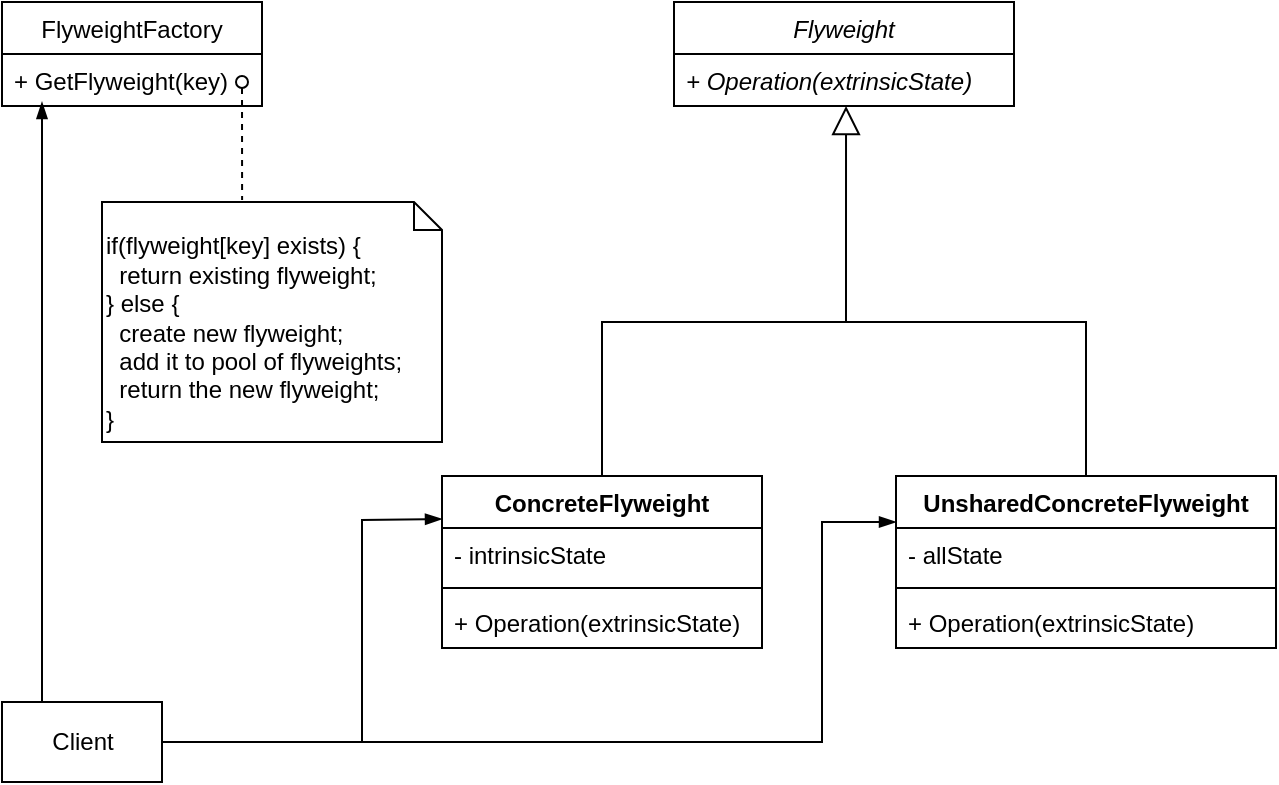 <mxfile version="12.0.0" type="device" pages="1"><diagram id="FfEfzOPiLPrCD-2izosH" name="Page-1"><mxGraphModel dx="1347" dy="725" grid="1" gridSize="10" guides="1" tooltips="1" connect="1" arrows="1" fold="1" page="1" pageScale="1" pageWidth="1654" pageHeight="1169" math="0" shadow="0"><root><mxCell id="0"/><mxCell id="1" parent="0"/><mxCell id="0hK5vW5Oc93hpIxDKzZt-26" value="" style="endArrow=none;dashed=1;endFill=0;endSize=12;html=1;startArrow=oval;startFill=0;entryX=0.665;entryY=-0.008;entryDx=0;entryDy=0;entryPerimeter=0;" edge="1" parent="1"><mxGeometry width="160" relative="1" as="geometry"><mxPoint x="300" y="120" as="sourcePoint"/><mxPoint x="300.05" y="178.976" as="targetPoint"/></mxGeometry></mxCell><mxCell id="0hK5vW5Oc93hpIxDKzZt-27" value="&lt;br&gt;if(flyweight[key] exists) {&lt;br&gt;&amp;nbsp; return existing flyweight;&lt;br&gt;} else {&lt;br&gt;&amp;nbsp; create new flyweight;&lt;br&gt;&amp;nbsp; add it to pool of flyweights;&lt;br&gt;&amp;nbsp; return the new flyweight;&lt;br&gt;}" style="shape=note;whiteSpace=wrap;html=1;size=14;verticalAlign=top;align=left;spacingTop=-6;" vertex="1" parent="1"><mxGeometry x="230" y="180" width="170" height="120" as="geometry"/></mxCell><mxCell id="0hK5vW5Oc93hpIxDKzZt-28" value="FlyweightFactory" style="swimlane;fontStyle=0;childLayout=stackLayout;horizontal=1;startSize=26;fillColor=none;horizontalStack=0;resizeParent=1;resizeParentMax=0;resizeLast=0;collapsible=1;marginBottom=0;" vertex="1" parent="1"><mxGeometry x="180" y="80" width="130" height="52" as="geometry"/></mxCell><mxCell id="0hK5vW5Oc93hpIxDKzZt-29" value="+ GetFlyweight(key)" style="text;strokeColor=none;fillColor=none;align=left;verticalAlign=top;spacingLeft=4;spacingRight=4;overflow=hidden;rotatable=0;points=[[0,0.5],[1,0.5]];portConstraint=eastwest;" vertex="1" parent="0hK5vW5Oc93hpIxDKzZt-28"><mxGeometry y="26" width="130" height="26" as="geometry"/></mxCell><mxCell id="0hK5vW5Oc93hpIxDKzZt-32" value="Flyweight" style="swimlane;fontStyle=2;childLayout=stackLayout;horizontal=1;startSize=26;fillColor=none;horizontalStack=0;resizeParent=1;resizeParentMax=0;resizeLast=0;collapsible=1;marginBottom=0;" vertex="1" parent="1"><mxGeometry x="516" y="80" width="170" height="52" as="geometry"/></mxCell><mxCell id="0hK5vW5Oc93hpIxDKzZt-33" value="+ Operation(extrinsicState)" style="text;strokeColor=none;fillColor=none;align=left;verticalAlign=top;spacingLeft=4;spacingRight=4;overflow=hidden;rotatable=0;points=[[0,0.5],[1,0.5]];portConstraint=eastwest;fontStyle=2" vertex="1" parent="0hK5vW5Oc93hpIxDKzZt-32"><mxGeometry y="26" width="170" height="26" as="geometry"/></mxCell><mxCell id="0hK5vW5Oc93hpIxDKzZt-40" value="ConcreteFlyweight" style="swimlane;fontStyle=1;align=center;verticalAlign=top;childLayout=stackLayout;horizontal=1;startSize=26;horizontalStack=0;resizeParent=1;resizeParentMax=0;resizeLast=0;collapsible=1;marginBottom=0;" vertex="1" parent="1"><mxGeometry x="400" y="317" width="160" height="86" as="geometry"/></mxCell><mxCell id="0hK5vW5Oc93hpIxDKzZt-41" value="- intrinsicState" style="text;strokeColor=none;fillColor=none;align=left;verticalAlign=top;spacingLeft=4;spacingRight=4;overflow=hidden;rotatable=0;points=[[0,0.5],[1,0.5]];portConstraint=eastwest;" vertex="1" parent="0hK5vW5Oc93hpIxDKzZt-40"><mxGeometry y="26" width="160" height="26" as="geometry"/></mxCell><mxCell id="0hK5vW5Oc93hpIxDKzZt-42" value="" style="line;strokeWidth=1;fillColor=none;align=left;verticalAlign=middle;spacingTop=-1;spacingLeft=3;spacingRight=3;rotatable=0;labelPosition=right;points=[];portConstraint=eastwest;" vertex="1" parent="0hK5vW5Oc93hpIxDKzZt-40"><mxGeometry y="52" width="160" height="8" as="geometry"/></mxCell><mxCell id="0hK5vW5Oc93hpIxDKzZt-43" value="+ Operation(extrinsicState)" style="text;strokeColor=none;fillColor=none;align=left;verticalAlign=top;spacingLeft=4;spacingRight=4;overflow=hidden;rotatable=0;points=[[0,0.5],[1,0.5]];portConstraint=eastwest;" vertex="1" parent="0hK5vW5Oc93hpIxDKzZt-40"><mxGeometry y="60" width="160" height="26" as="geometry"/></mxCell><mxCell id="0hK5vW5Oc93hpIxDKzZt-49" style="edgeStyle=orthogonalEdgeStyle;rounded=0;orthogonalLoop=1;jettySize=auto;html=1;exitX=0.5;exitY=0;exitDx=0;exitDy=0;startArrow=none;startFill=0;endArrow=none;endFill=0;" edge="1" parent="1" source="0hK5vW5Oc93hpIxDKzZt-44"><mxGeometry relative="1" as="geometry"><mxPoint x="600" y="240" as="targetPoint"/><Array as="points"><mxPoint x="722" y="240"/></Array></mxGeometry></mxCell><mxCell id="0hK5vW5Oc93hpIxDKzZt-44" value="UnsharedConcreteFlyweight" style="swimlane;fontStyle=1;align=center;verticalAlign=top;childLayout=stackLayout;horizontal=1;startSize=26;horizontalStack=0;resizeParent=1;resizeParentMax=0;resizeLast=0;collapsible=1;marginBottom=0;" vertex="1" parent="1"><mxGeometry x="627" y="317" width="190" height="86" as="geometry"/></mxCell><mxCell id="0hK5vW5Oc93hpIxDKzZt-45" value="- allState" style="text;strokeColor=none;fillColor=none;align=left;verticalAlign=top;spacingLeft=4;spacingRight=4;overflow=hidden;rotatable=0;points=[[0,0.5],[1,0.5]];portConstraint=eastwest;" vertex="1" parent="0hK5vW5Oc93hpIxDKzZt-44"><mxGeometry y="26" width="190" height="26" as="geometry"/></mxCell><mxCell id="0hK5vW5Oc93hpIxDKzZt-46" value="" style="line;strokeWidth=1;fillColor=none;align=left;verticalAlign=middle;spacingTop=-1;spacingLeft=3;spacingRight=3;rotatable=0;labelPosition=right;points=[];portConstraint=eastwest;" vertex="1" parent="0hK5vW5Oc93hpIxDKzZt-44"><mxGeometry y="52" width="190" height="8" as="geometry"/></mxCell><mxCell id="0hK5vW5Oc93hpIxDKzZt-47" value="+ Operation(extrinsicState)" style="text;strokeColor=none;fillColor=none;align=left;verticalAlign=top;spacingLeft=4;spacingRight=4;overflow=hidden;rotatable=0;points=[[0,0.5],[1,0.5]];portConstraint=eastwest;" vertex="1" parent="0hK5vW5Oc93hpIxDKzZt-44"><mxGeometry y="60" width="190" height="26" as="geometry"/></mxCell><mxCell id="0hK5vW5Oc93hpIxDKzZt-48" value="" style="endArrow=block;endFill=0;endSize=12;html=1;entryX=0.506;entryY=1;entryDx=0;entryDy=0;entryPerimeter=0;exitX=0.5;exitY=0;exitDx=0;exitDy=0;rounded=0;" edge="1" parent="1" source="0hK5vW5Oc93hpIxDKzZt-40" target="0hK5vW5Oc93hpIxDKzZt-33"><mxGeometry width="160" relative="1" as="geometry"><mxPoint x="180" y="430" as="sourcePoint"/><mxPoint x="340" y="430" as="targetPoint"/><Array as="points"><mxPoint x="480" y="240"/><mxPoint x="602" y="240"/></Array></mxGeometry></mxCell><mxCell id="0hK5vW5Oc93hpIxDKzZt-51" style="rounded=0;orthogonalLoop=1;jettySize=auto;html=1;exitX=0.25;exitY=0;exitDx=0;exitDy=0;startArrow=none;startFill=0;endArrow=blockThin;endFill=1;" edge="1" parent="1"><mxGeometry relative="1" as="geometry"><mxPoint x="200" y="430" as="sourcePoint"/><mxPoint x="200" y="130" as="targetPoint"/></mxGeometry></mxCell><mxCell id="0hK5vW5Oc93hpIxDKzZt-52" style="edgeStyle=none;rounded=0;orthogonalLoop=1;jettySize=auto;html=1;exitX=1;exitY=0.5;exitDx=0;exitDy=0;entryX=0;entryY=-0.115;entryDx=0;entryDy=0;entryPerimeter=0;startArrow=none;startFill=0;endArrow=blockThin;endFill=1;" edge="1" parent="1" source="0hK5vW5Oc93hpIxDKzZt-50" target="0hK5vW5Oc93hpIxDKzZt-45"><mxGeometry relative="1" as="geometry"><Array as="points"><mxPoint x="590" y="450"/><mxPoint x="590" y="340"/></Array></mxGeometry></mxCell><mxCell id="0hK5vW5Oc93hpIxDKzZt-53" style="edgeStyle=none;rounded=0;orthogonalLoop=1;jettySize=auto;html=1;entryX=0;entryY=0.25;entryDx=0;entryDy=0;startArrow=none;startFill=0;endArrow=blockThin;endFill=1;" edge="1" parent="1" target="0hK5vW5Oc93hpIxDKzZt-40"><mxGeometry relative="1" as="geometry"><mxPoint x="360" y="450" as="sourcePoint"/><Array as="points"><mxPoint x="360" y="339"/></Array></mxGeometry></mxCell><mxCell id="0hK5vW5Oc93hpIxDKzZt-50" value="Client" style="html=1;" vertex="1" parent="1"><mxGeometry x="180" y="430" width="80" height="40" as="geometry"/></mxCell></root></mxGraphModel></diagram></mxfile>